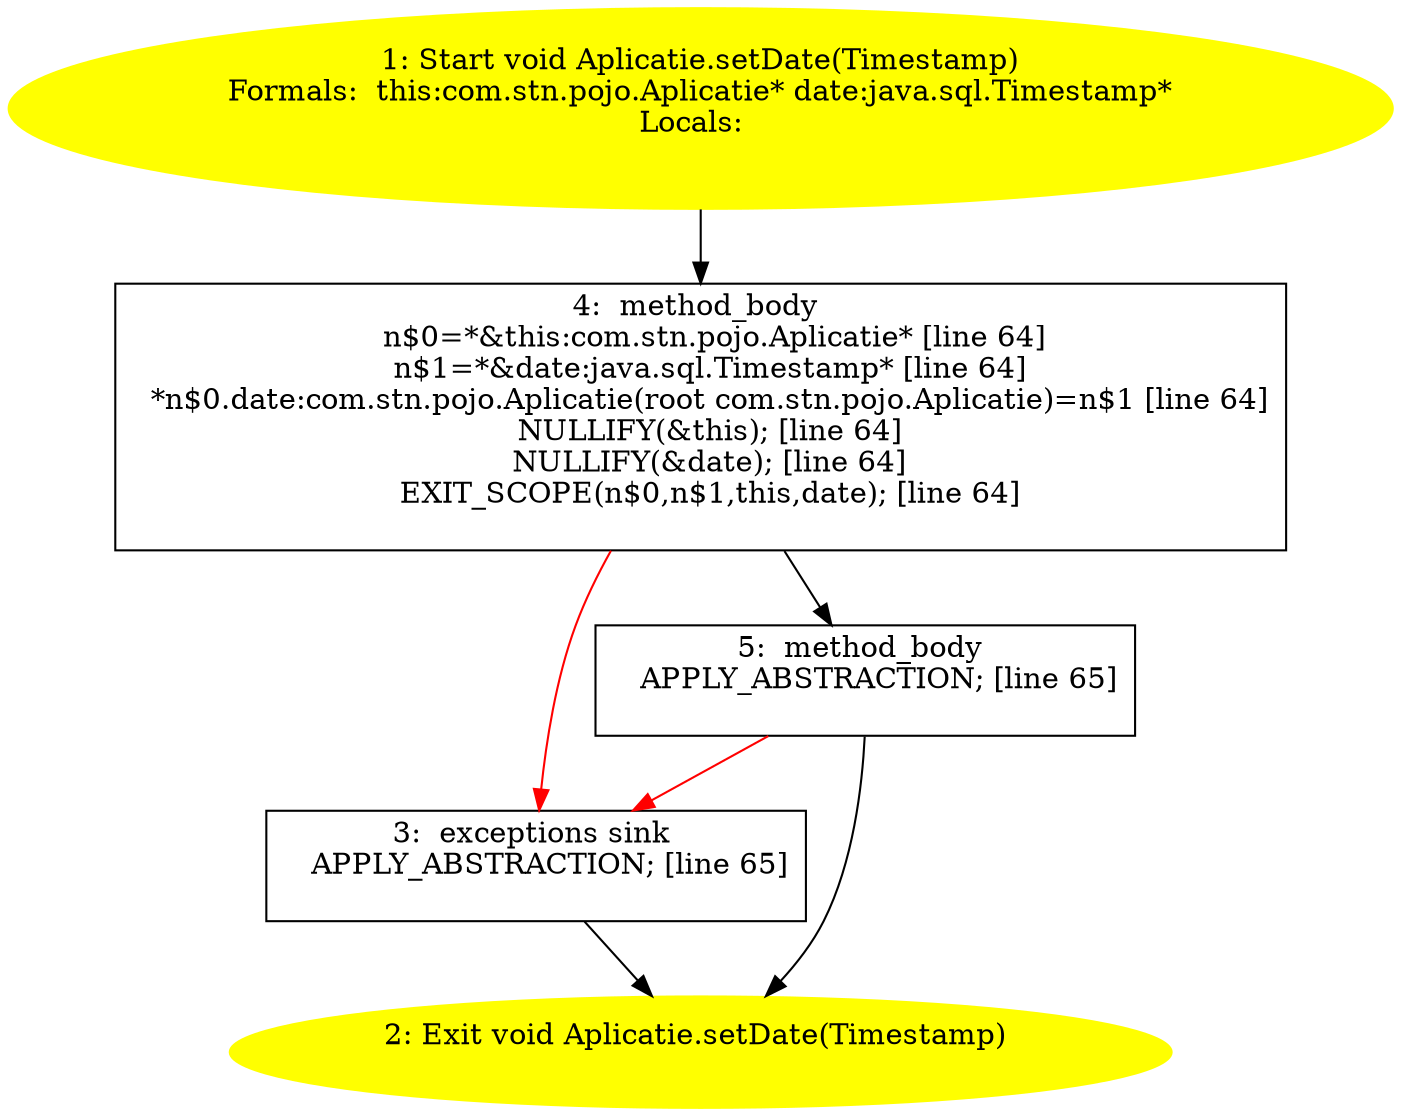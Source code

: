 /* @generated */
digraph cfg {
"com.stn.pojo.Aplicatie.setDate(java.sql.Timestamp):void.afb2baf55be797acbf417c89401b8e4f_1" [label="1: Start void Aplicatie.setDate(Timestamp)\nFormals:  this:com.stn.pojo.Aplicatie* date:java.sql.Timestamp*\nLocals:  \n  " color=yellow style=filled]
	

	 "com.stn.pojo.Aplicatie.setDate(java.sql.Timestamp):void.afb2baf55be797acbf417c89401b8e4f_1" -> "com.stn.pojo.Aplicatie.setDate(java.sql.Timestamp):void.afb2baf55be797acbf417c89401b8e4f_4" ;
"com.stn.pojo.Aplicatie.setDate(java.sql.Timestamp):void.afb2baf55be797acbf417c89401b8e4f_2" [label="2: Exit void Aplicatie.setDate(Timestamp) \n  " color=yellow style=filled]
	

"com.stn.pojo.Aplicatie.setDate(java.sql.Timestamp):void.afb2baf55be797acbf417c89401b8e4f_3" [label="3:  exceptions sink \n   APPLY_ABSTRACTION; [line 65]\n " shape="box"]
	

	 "com.stn.pojo.Aplicatie.setDate(java.sql.Timestamp):void.afb2baf55be797acbf417c89401b8e4f_3" -> "com.stn.pojo.Aplicatie.setDate(java.sql.Timestamp):void.afb2baf55be797acbf417c89401b8e4f_2" ;
"com.stn.pojo.Aplicatie.setDate(java.sql.Timestamp):void.afb2baf55be797acbf417c89401b8e4f_4" [label="4:  method_body \n   n$0=*&this:com.stn.pojo.Aplicatie* [line 64]\n  n$1=*&date:java.sql.Timestamp* [line 64]\n  *n$0.date:com.stn.pojo.Aplicatie(root com.stn.pojo.Aplicatie)=n$1 [line 64]\n  NULLIFY(&this); [line 64]\n  NULLIFY(&date); [line 64]\n  EXIT_SCOPE(n$0,n$1,this,date); [line 64]\n " shape="box"]
	

	 "com.stn.pojo.Aplicatie.setDate(java.sql.Timestamp):void.afb2baf55be797acbf417c89401b8e4f_4" -> "com.stn.pojo.Aplicatie.setDate(java.sql.Timestamp):void.afb2baf55be797acbf417c89401b8e4f_5" ;
	 "com.stn.pojo.Aplicatie.setDate(java.sql.Timestamp):void.afb2baf55be797acbf417c89401b8e4f_4" -> "com.stn.pojo.Aplicatie.setDate(java.sql.Timestamp):void.afb2baf55be797acbf417c89401b8e4f_3" [color="red" ];
"com.stn.pojo.Aplicatie.setDate(java.sql.Timestamp):void.afb2baf55be797acbf417c89401b8e4f_5" [label="5:  method_body \n   APPLY_ABSTRACTION; [line 65]\n " shape="box"]
	

	 "com.stn.pojo.Aplicatie.setDate(java.sql.Timestamp):void.afb2baf55be797acbf417c89401b8e4f_5" -> "com.stn.pojo.Aplicatie.setDate(java.sql.Timestamp):void.afb2baf55be797acbf417c89401b8e4f_2" ;
	 "com.stn.pojo.Aplicatie.setDate(java.sql.Timestamp):void.afb2baf55be797acbf417c89401b8e4f_5" -> "com.stn.pojo.Aplicatie.setDate(java.sql.Timestamp):void.afb2baf55be797acbf417c89401b8e4f_3" [color="red" ];
}
